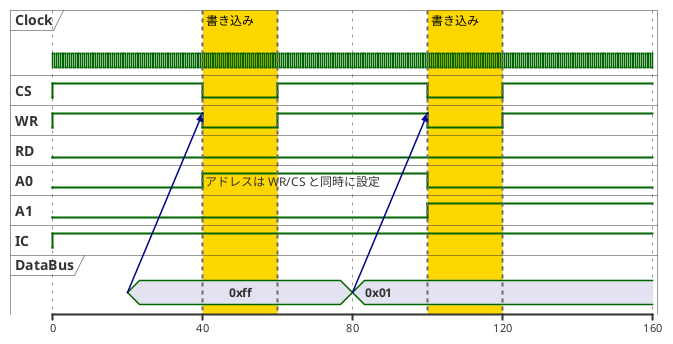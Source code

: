 @startuml diag-timing-sample1
scale 40 as 150 pixels
clock "Clock" as clk with period 1
binary "CS" as CS
binary "WR" as WR
binary "RD" as RD
binary "A0" as A0
binary "A1" as A1
binary "IC" as IC
concise "DataBus" as DB

@0 as :start
@20 as :set_addbus1
@40 as :write_start1
@60 as :write_end1
@80 as :set_addbus2
@100 as :write_start2
@120 as :write_end2

@:start
IC is high
CS is high
WR is high
RD is low
A0 is low
A1 is low

@:set_addbus1
DB is "0xff"
DB -> WR@+20

@:write_start1
A0 is high : アドレスは WR/CS と同時に設定
A1 is low
CS is low
WR is low

@:write_end1
CS is high
WR is high

@:set_addbus2
DB is "0x01"
DB -> WR@+20

@:write_start2
A0 is low
A1 is high
CS is low
WR is low

@:write_end2
CS is high
WR is high

highlight 40 to 60 #Gold;line:DimGrey : 書き込み
highlight 100 to 120 #Gold;line:DimGrey : 書き込み
@enduml
